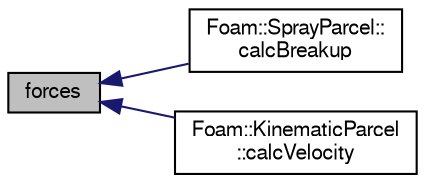 digraph "forces"
{
  bgcolor="transparent";
  edge [fontname="FreeSans",fontsize="10",labelfontname="FreeSans",labelfontsize="10"];
  node [fontname="FreeSans",fontsize="10",shape=record];
  rankdir="LR";
  Node1 [label="forces",height=0.2,width=0.4,color="black", fillcolor="grey75", style="filled" fontcolor="black"];
  Node1 -> Node2 [dir="back",color="midnightblue",fontsize="10",style="solid",fontname="FreeSans"];
  Node2 [label="Foam::SprayParcel::\lcalcBreakup",height=0.2,width=0.4,color="black",URL="$a02342.html#af788f9bd434c7cabde1b08a11956ae1a",tooltip="Correct parcel properties according to breakup model. "];
  Node1 -> Node3 [dir="back",color="midnightblue",fontsize="10",style="solid",fontname="FreeSans"];
  Node3 [label="Foam::KinematicParcel\l::calcVelocity",height=0.2,width=0.4,color="black",URL="$a01196.html#a4d5c4d86288326c298ef5949b4323a96"];
}
